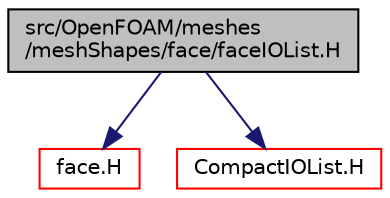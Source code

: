digraph "src/OpenFOAM/meshes/meshShapes/face/faceIOList.H"
{
  bgcolor="transparent";
  edge [fontname="Helvetica",fontsize="10",labelfontname="Helvetica",labelfontsize="10"];
  node [fontname="Helvetica",fontsize="10",shape=record];
  Node1 [label="src/OpenFOAM/meshes\l/meshShapes/face/faceIOList.H",height=0.2,width=0.4,color="black", fillcolor="grey75", style="filled", fontcolor="black"];
  Node1 -> Node2 [color="midnightblue",fontsize="10",style="solid",fontname="Helvetica"];
  Node2 [label="face.H",height=0.2,width=0.4,color="red",URL="$a08868.html"];
  Node1 -> Node3 [color="midnightblue",fontsize="10",style="solid",fontname="Helvetica"];
  Node3 [label="CompactIOList.H",height=0.2,width=0.4,color="red",URL="$a08085.html"];
}
